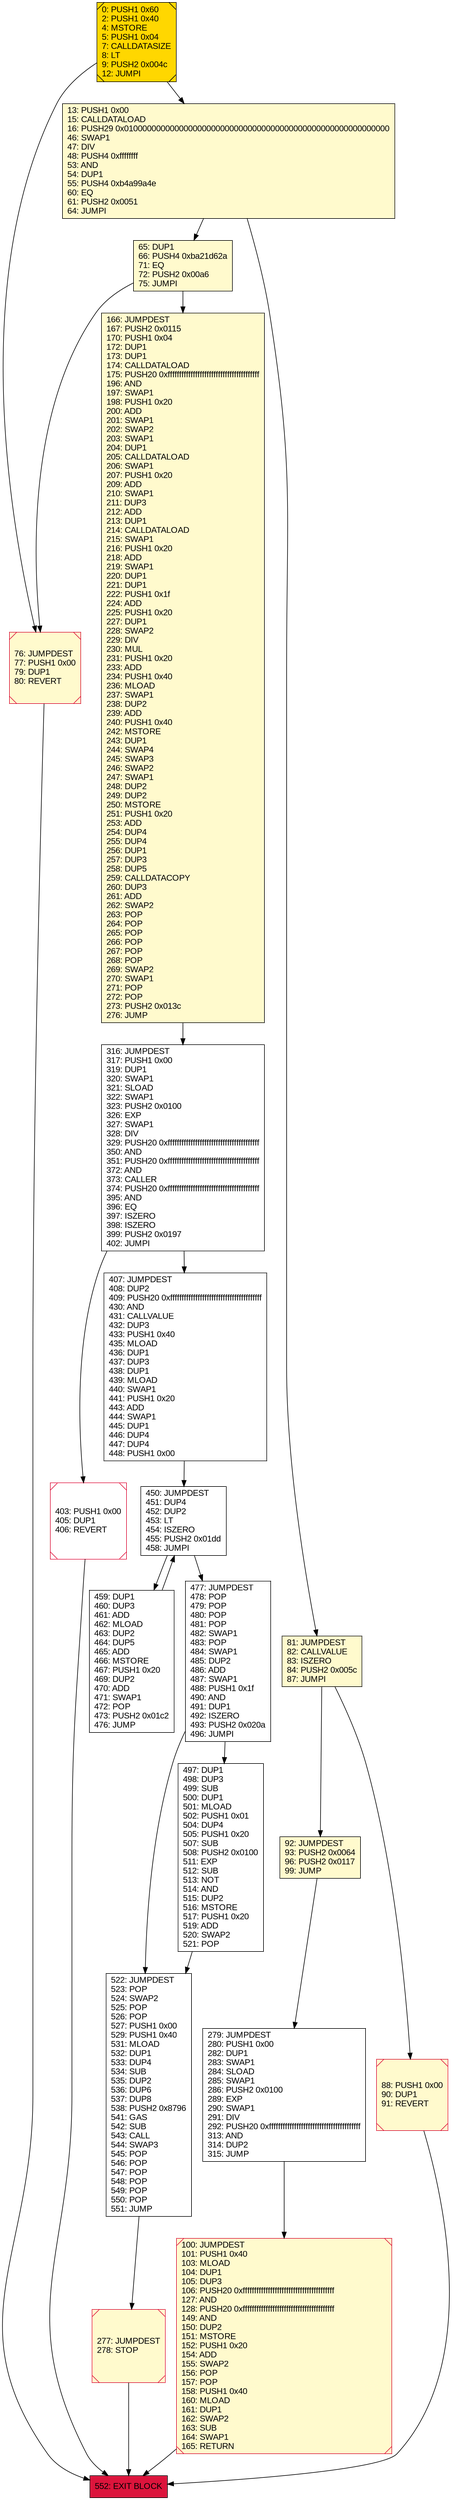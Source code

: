 digraph G {
bgcolor=transparent rankdir=UD;
node [shape=box style=filled color=black fillcolor=white fontname=arial fontcolor=black];
279 [label="279: JUMPDEST\l280: PUSH1 0x00\l282: DUP1\l283: SWAP1\l284: SLOAD\l285: SWAP1\l286: PUSH2 0x0100\l289: EXP\l290: SWAP1\l291: DIV\l292: PUSH20 0xffffffffffffffffffffffffffffffffffffffff\l313: AND\l314: DUP2\l315: JUMP\l" ];
277 [label="277: JUMPDEST\l278: STOP\l" fillcolor=lemonchiffon shape=Msquare color=crimson ];
407 [label="407: JUMPDEST\l408: DUP2\l409: PUSH20 0xffffffffffffffffffffffffffffffffffffffff\l430: AND\l431: CALLVALUE\l432: DUP3\l433: PUSH1 0x40\l435: MLOAD\l436: DUP1\l437: DUP3\l438: DUP1\l439: MLOAD\l440: SWAP1\l441: PUSH1 0x20\l443: ADD\l444: SWAP1\l445: DUP1\l446: DUP4\l447: DUP4\l448: PUSH1 0x00\l" ];
0 [label="0: PUSH1 0x60\l2: PUSH1 0x40\l4: MSTORE\l5: PUSH1 0x04\l7: CALLDATASIZE\l8: LT\l9: PUSH2 0x004c\l12: JUMPI\l" fillcolor=lemonchiffon shape=Msquare fillcolor=gold ];
552 [label="552: EXIT BLOCK\l" fillcolor=crimson ];
450 [label="450: JUMPDEST\l451: DUP4\l452: DUP2\l453: LT\l454: ISZERO\l455: PUSH2 0x01dd\l458: JUMPI\l" ];
76 [label="76: JUMPDEST\l77: PUSH1 0x00\l79: DUP1\l80: REVERT\l" fillcolor=lemonchiffon shape=Msquare color=crimson ];
459 [label="459: DUP1\l460: DUP3\l461: ADD\l462: MLOAD\l463: DUP2\l464: DUP5\l465: ADD\l466: MSTORE\l467: PUSH1 0x20\l469: DUP2\l470: ADD\l471: SWAP1\l472: POP\l473: PUSH2 0x01c2\l476: JUMP\l" ];
166 [label="166: JUMPDEST\l167: PUSH2 0x0115\l170: PUSH1 0x04\l172: DUP1\l173: DUP1\l174: CALLDATALOAD\l175: PUSH20 0xffffffffffffffffffffffffffffffffffffffff\l196: AND\l197: SWAP1\l198: PUSH1 0x20\l200: ADD\l201: SWAP1\l202: SWAP2\l203: SWAP1\l204: DUP1\l205: CALLDATALOAD\l206: SWAP1\l207: PUSH1 0x20\l209: ADD\l210: SWAP1\l211: DUP3\l212: ADD\l213: DUP1\l214: CALLDATALOAD\l215: SWAP1\l216: PUSH1 0x20\l218: ADD\l219: SWAP1\l220: DUP1\l221: DUP1\l222: PUSH1 0x1f\l224: ADD\l225: PUSH1 0x20\l227: DUP1\l228: SWAP2\l229: DIV\l230: MUL\l231: PUSH1 0x20\l233: ADD\l234: PUSH1 0x40\l236: MLOAD\l237: SWAP1\l238: DUP2\l239: ADD\l240: PUSH1 0x40\l242: MSTORE\l243: DUP1\l244: SWAP4\l245: SWAP3\l246: SWAP2\l247: SWAP1\l248: DUP2\l249: DUP2\l250: MSTORE\l251: PUSH1 0x20\l253: ADD\l254: DUP4\l255: DUP4\l256: DUP1\l257: DUP3\l258: DUP5\l259: CALLDATACOPY\l260: DUP3\l261: ADD\l262: SWAP2\l263: POP\l264: POP\l265: POP\l266: POP\l267: POP\l268: POP\l269: SWAP2\l270: SWAP1\l271: POP\l272: POP\l273: PUSH2 0x013c\l276: JUMP\l" fillcolor=lemonchiffon ];
477 [label="477: JUMPDEST\l478: POP\l479: POP\l480: POP\l481: POP\l482: SWAP1\l483: POP\l484: SWAP1\l485: DUP2\l486: ADD\l487: SWAP1\l488: PUSH1 0x1f\l490: AND\l491: DUP1\l492: ISZERO\l493: PUSH2 0x020a\l496: JUMPI\l" ];
81 [label="81: JUMPDEST\l82: CALLVALUE\l83: ISZERO\l84: PUSH2 0x005c\l87: JUMPI\l" fillcolor=lemonchiffon ];
403 [label="403: PUSH1 0x00\l405: DUP1\l406: REVERT\l" shape=Msquare color=crimson ];
92 [label="92: JUMPDEST\l93: PUSH2 0x0064\l96: PUSH2 0x0117\l99: JUMP\l" fillcolor=lemonchiffon ];
13 [label="13: PUSH1 0x00\l15: CALLDATALOAD\l16: PUSH29 0x0100000000000000000000000000000000000000000000000000000000\l46: SWAP1\l47: DIV\l48: PUSH4 0xffffffff\l53: AND\l54: DUP1\l55: PUSH4 0xb4a99a4e\l60: EQ\l61: PUSH2 0x0051\l64: JUMPI\l" fillcolor=lemonchiffon ];
100 [label="100: JUMPDEST\l101: PUSH1 0x40\l103: MLOAD\l104: DUP1\l105: DUP3\l106: PUSH20 0xffffffffffffffffffffffffffffffffffffffff\l127: AND\l128: PUSH20 0xffffffffffffffffffffffffffffffffffffffff\l149: AND\l150: DUP2\l151: MSTORE\l152: PUSH1 0x20\l154: ADD\l155: SWAP2\l156: POP\l157: POP\l158: PUSH1 0x40\l160: MLOAD\l161: DUP1\l162: SWAP2\l163: SUB\l164: SWAP1\l165: RETURN\l" fillcolor=lemonchiffon shape=Msquare color=crimson ];
522 [label="522: JUMPDEST\l523: POP\l524: SWAP2\l525: POP\l526: POP\l527: PUSH1 0x00\l529: PUSH1 0x40\l531: MLOAD\l532: DUP1\l533: DUP4\l534: SUB\l535: DUP2\l536: DUP6\l537: DUP8\l538: PUSH2 0x8796\l541: GAS\l542: SUB\l543: CALL\l544: SWAP3\l545: POP\l546: POP\l547: POP\l548: POP\l549: POP\l550: POP\l551: JUMP\l" ];
88 [label="88: PUSH1 0x00\l90: DUP1\l91: REVERT\l" fillcolor=lemonchiffon shape=Msquare color=crimson ];
497 [label="497: DUP1\l498: DUP3\l499: SUB\l500: DUP1\l501: MLOAD\l502: PUSH1 0x01\l504: DUP4\l505: PUSH1 0x20\l507: SUB\l508: PUSH2 0x0100\l511: EXP\l512: SUB\l513: NOT\l514: AND\l515: DUP2\l516: MSTORE\l517: PUSH1 0x20\l519: ADD\l520: SWAP2\l521: POP\l" ];
65 [label="65: DUP1\l66: PUSH4 0xba21d62a\l71: EQ\l72: PUSH2 0x00a6\l75: JUMPI\l" fillcolor=lemonchiffon ];
316 [label="316: JUMPDEST\l317: PUSH1 0x00\l319: DUP1\l320: SWAP1\l321: SLOAD\l322: SWAP1\l323: PUSH2 0x0100\l326: EXP\l327: SWAP1\l328: DIV\l329: PUSH20 0xffffffffffffffffffffffffffffffffffffffff\l350: AND\l351: PUSH20 0xffffffffffffffffffffffffffffffffffffffff\l372: AND\l373: CALLER\l374: PUSH20 0xffffffffffffffffffffffffffffffffffffffff\l395: AND\l396: EQ\l397: ISZERO\l398: ISZERO\l399: PUSH2 0x0197\l402: JUMPI\l" ];
81 -> 92;
450 -> 477;
81 -> 88;
316 -> 403;
65 -> 166;
166 -> 316;
88 -> 552;
92 -> 279;
279 -> 100;
477 -> 522;
522 -> 277;
403 -> 552;
316 -> 407;
100 -> 552;
76 -> 552;
497 -> 522;
450 -> 459;
459 -> 450;
13 -> 81;
13 -> 65;
277 -> 552;
407 -> 450;
0 -> 76;
0 -> 13;
477 -> 497;
65 -> 76;
}